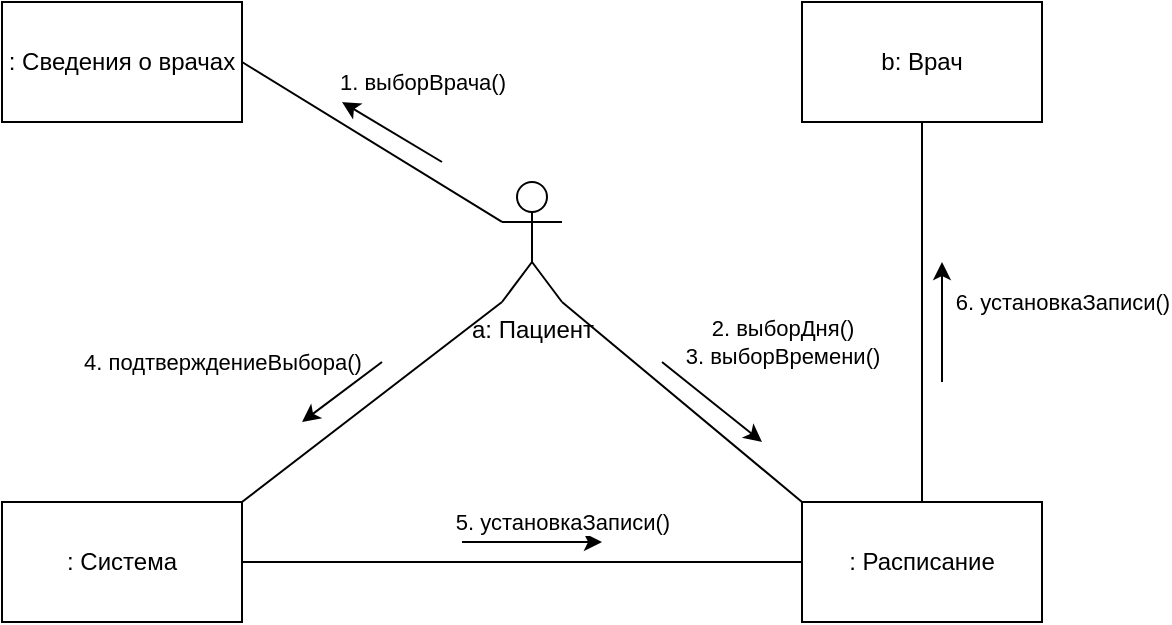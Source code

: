 <mxfile version="26.1.1">
  <diagram name="Страница — 1" id="w6X2tV24LMAZHTV3yIhU">
    <mxGraphModel dx="1562" dy="917" grid="1" gridSize="10" guides="1" tooltips="1" connect="1" arrows="1" fold="1" page="1" pageScale="1" pageWidth="1100" pageHeight="850" math="0" shadow="0">
      <root>
        <mxCell id="0" />
        <mxCell id="1" parent="0" />
        <mxCell id="UxQvi_ueAJQSM3tB_UAR-1" value="a: Пациент" style="shape=umlActor;verticalLabelPosition=bottom;verticalAlign=top;html=1;outlineConnect=0;" vertex="1" parent="1">
          <mxGeometry x="510" y="290" width="30" height="60" as="geometry" />
        </mxCell>
        <mxCell id="UxQvi_ueAJQSM3tB_UAR-2" value=": Сведения о врачах" style="rounded=0;whiteSpace=wrap;html=1;" vertex="1" parent="1">
          <mxGeometry x="260" y="200" width="120" height="60" as="geometry" />
        </mxCell>
        <mxCell id="UxQvi_ueAJQSM3tB_UAR-3" value="b: Врач" style="rounded=0;whiteSpace=wrap;html=1;" vertex="1" parent="1">
          <mxGeometry x="660" y="200" width="120" height="60" as="geometry" />
        </mxCell>
        <mxCell id="UxQvi_ueAJQSM3tB_UAR-4" value=": Система" style="rounded=0;whiteSpace=wrap;html=1;" vertex="1" parent="1">
          <mxGeometry x="260" y="450" width="120" height="60" as="geometry" />
        </mxCell>
        <mxCell id="UxQvi_ueAJQSM3tB_UAR-5" value=": Расписание" style="rounded=0;whiteSpace=wrap;html=1;" vertex="1" parent="1">
          <mxGeometry x="660" y="450" width="120" height="60" as="geometry" />
        </mxCell>
        <mxCell id="UxQvi_ueAJQSM3tB_UAR-8" value="" style="endArrow=none;html=1;rounded=0;entryX=0;entryY=0.333;entryDx=0;entryDy=0;entryPerimeter=0;exitX=1;exitY=0.5;exitDx=0;exitDy=0;" edge="1" parent="1" source="UxQvi_ueAJQSM3tB_UAR-2" target="UxQvi_ueAJQSM3tB_UAR-1">
          <mxGeometry width="50" height="50" relative="1" as="geometry">
            <mxPoint x="520" y="500" as="sourcePoint" />
            <mxPoint x="570" y="450" as="targetPoint" />
          </mxGeometry>
        </mxCell>
        <mxCell id="UxQvi_ueAJQSM3tB_UAR-9" value="" style="endArrow=none;html=1;rounded=0;entryX=1;entryY=1;entryDx=0;entryDy=0;entryPerimeter=0;exitX=0;exitY=0;exitDx=0;exitDy=0;" edge="1" parent="1" source="UxQvi_ueAJQSM3tB_UAR-5" target="UxQvi_ueAJQSM3tB_UAR-1">
          <mxGeometry width="50" height="50" relative="1" as="geometry">
            <mxPoint x="390" y="240" as="sourcePoint" />
            <mxPoint x="520" y="360" as="targetPoint" />
          </mxGeometry>
        </mxCell>
        <mxCell id="UxQvi_ueAJQSM3tB_UAR-14" value="" style="endArrow=classic;html=1;rounded=0;" edge="1" parent="1">
          <mxGeometry relative="1" as="geometry">
            <mxPoint x="480" y="280" as="sourcePoint" />
            <mxPoint x="430" y="250" as="targetPoint" />
          </mxGeometry>
        </mxCell>
        <mxCell id="UxQvi_ueAJQSM3tB_UAR-15" value="1. выборВрача()" style="edgeLabel;resizable=0;html=1;;align=center;verticalAlign=middle;" connectable="0" vertex="1" parent="UxQvi_ueAJQSM3tB_UAR-14">
          <mxGeometry relative="1" as="geometry">
            <mxPoint x="15" y="-25" as="offset" />
          </mxGeometry>
        </mxCell>
        <mxCell id="UxQvi_ueAJQSM3tB_UAR-16" value="" style="endArrow=classic;html=1;rounded=0;" edge="1" parent="1">
          <mxGeometry relative="1" as="geometry">
            <mxPoint x="590" y="380" as="sourcePoint" />
            <mxPoint x="640" y="420" as="targetPoint" />
          </mxGeometry>
        </mxCell>
        <mxCell id="UxQvi_ueAJQSM3tB_UAR-17" value="&lt;div&gt;2. выборДня()&lt;/div&gt;&lt;div&gt;3. выборВремени()&lt;br&gt;&lt;/div&gt;" style="edgeLabel;resizable=0;html=1;;align=center;verticalAlign=middle;" connectable="0" vertex="1" parent="UxQvi_ueAJQSM3tB_UAR-16">
          <mxGeometry relative="1" as="geometry">
            <mxPoint x="35" y="-30" as="offset" />
          </mxGeometry>
        </mxCell>
        <mxCell id="UxQvi_ueAJQSM3tB_UAR-18" value="" style="endArrow=none;html=1;rounded=0;entryX=0;entryY=1;entryDx=0;entryDy=0;entryPerimeter=0;exitX=1;exitY=0;exitDx=0;exitDy=0;" edge="1" parent="1" source="UxQvi_ueAJQSM3tB_UAR-4" target="UxQvi_ueAJQSM3tB_UAR-1">
          <mxGeometry width="50" height="50" relative="1" as="geometry">
            <mxPoint x="520" y="500" as="sourcePoint" />
            <mxPoint x="570" y="450" as="targetPoint" />
          </mxGeometry>
        </mxCell>
        <mxCell id="UxQvi_ueAJQSM3tB_UAR-22" value="" style="endArrow=classic;html=1;rounded=0;" edge="1" parent="1">
          <mxGeometry relative="1" as="geometry">
            <mxPoint x="450" y="380" as="sourcePoint" />
            <mxPoint x="410" y="410" as="targetPoint" />
          </mxGeometry>
        </mxCell>
        <mxCell id="UxQvi_ueAJQSM3tB_UAR-23" value="4. подтверждениеВыбора()" style="edgeLabel;resizable=0;html=1;;align=center;verticalAlign=middle;" connectable="0" vertex="1" parent="UxQvi_ueAJQSM3tB_UAR-22">
          <mxGeometry relative="1" as="geometry">
            <mxPoint x="-60" y="-15" as="offset" />
          </mxGeometry>
        </mxCell>
        <mxCell id="UxQvi_ueAJQSM3tB_UAR-25" value="" style="endArrow=none;html=1;rounded=0;entryX=0.5;entryY=1;entryDx=0;entryDy=0;exitX=0.5;exitY=0;exitDx=0;exitDy=0;" edge="1" parent="1" source="UxQvi_ueAJQSM3tB_UAR-5" target="UxQvi_ueAJQSM3tB_UAR-3">
          <mxGeometry width="50" height="50" relative="1" as="geometry">
            <mxPoint x="390" y="460" as="sourcePoint" />
            <mxPoint x="520" y="360" as="targetPoint" />
          </mxGeometry>
        </mxCell>
        <mxCell id="UxQvi_ueAJQSM3tB_UAR-26" value="" style="endArrow=classic;html=1;rounded=0;" edge="1" parent="1">
          <mxGeometry relative="1" as="geometry">
            <mxPoint x="730" y="390" as="sourcePoint" />
            <mxPoint x="730" y="330" as="targetPoint" />
          </mxGeometry>
        </mxCell>
        <mxCell id="UxQvi_ueAJQSM3tB_UAR-27" value="6. установкаЗаписи()" style="edgeLabel;resizable=0;html=1;;align=center;verticalAlign=middle;" connectable="0" vertex="1" parent="UxQvi_ueAJQSM3tB_UAR-26">
          <mxGeometry relative="1" as="geometry">
            <mxPoint x="60" y="-10" as="offset" />
          </mxGeometry>
        </mxCell>
        <mxCell id="UxQvi_ueAJQSM3tB_UAR-28" value="" style="endArrow=none;html=1;rounded=0;entryX=0;entryY=0.5;entryDx=0;entryDy=0;exitX=1;exitY=0.5;exitDx=0;exitDy=0;" edge="1" parent="1" source="UxQvi_ueAJQSM3tB_UAR-4" target="UxQvi_ueAJQSM3tB_UAR-5">
          <mxGeometry width="50" height="50" relative="1" as="geometry">
            <mxPoint x="390" y="460" as="sourcePoint" />
            <mxPoint x="520" y="360" as="targetPoint" />
          </mxGeometry>
        </mxCell>
        <mxCell id="UxQvi_ueAJQSM3tB_UAR-29" value="" style="endArrow=classic;html=1;rounded=0;" edge="1" parent="1">
          <mxGeometry relative="1" as="geometry">
            <mxPoint x="490" y="470" as="sourcePoint" />
            <mxPoint x="560" y="470" as="targetPoint" />
          </mxGeometry>
        </mxCell>
        <mxCell id="UxQvi_ueAJQSM3tB_UAR-30" value="5. установкаЗаписи()" style="edgeLabel;resizable=0;html=1;;align=center;verticalAlign=middle;" connectable="0" vertex="1" parent="UxQvi_ueAJQSM3tB_UAR-29">
          <mxGeometry relative="1" as="geometry">
            <mxPoint x="15" y="-10" as="offset" />
          </mxGeometry>
        </mxCell>
      </root>
    </mxGraphModel>
  </diagram>
</mxfile>
